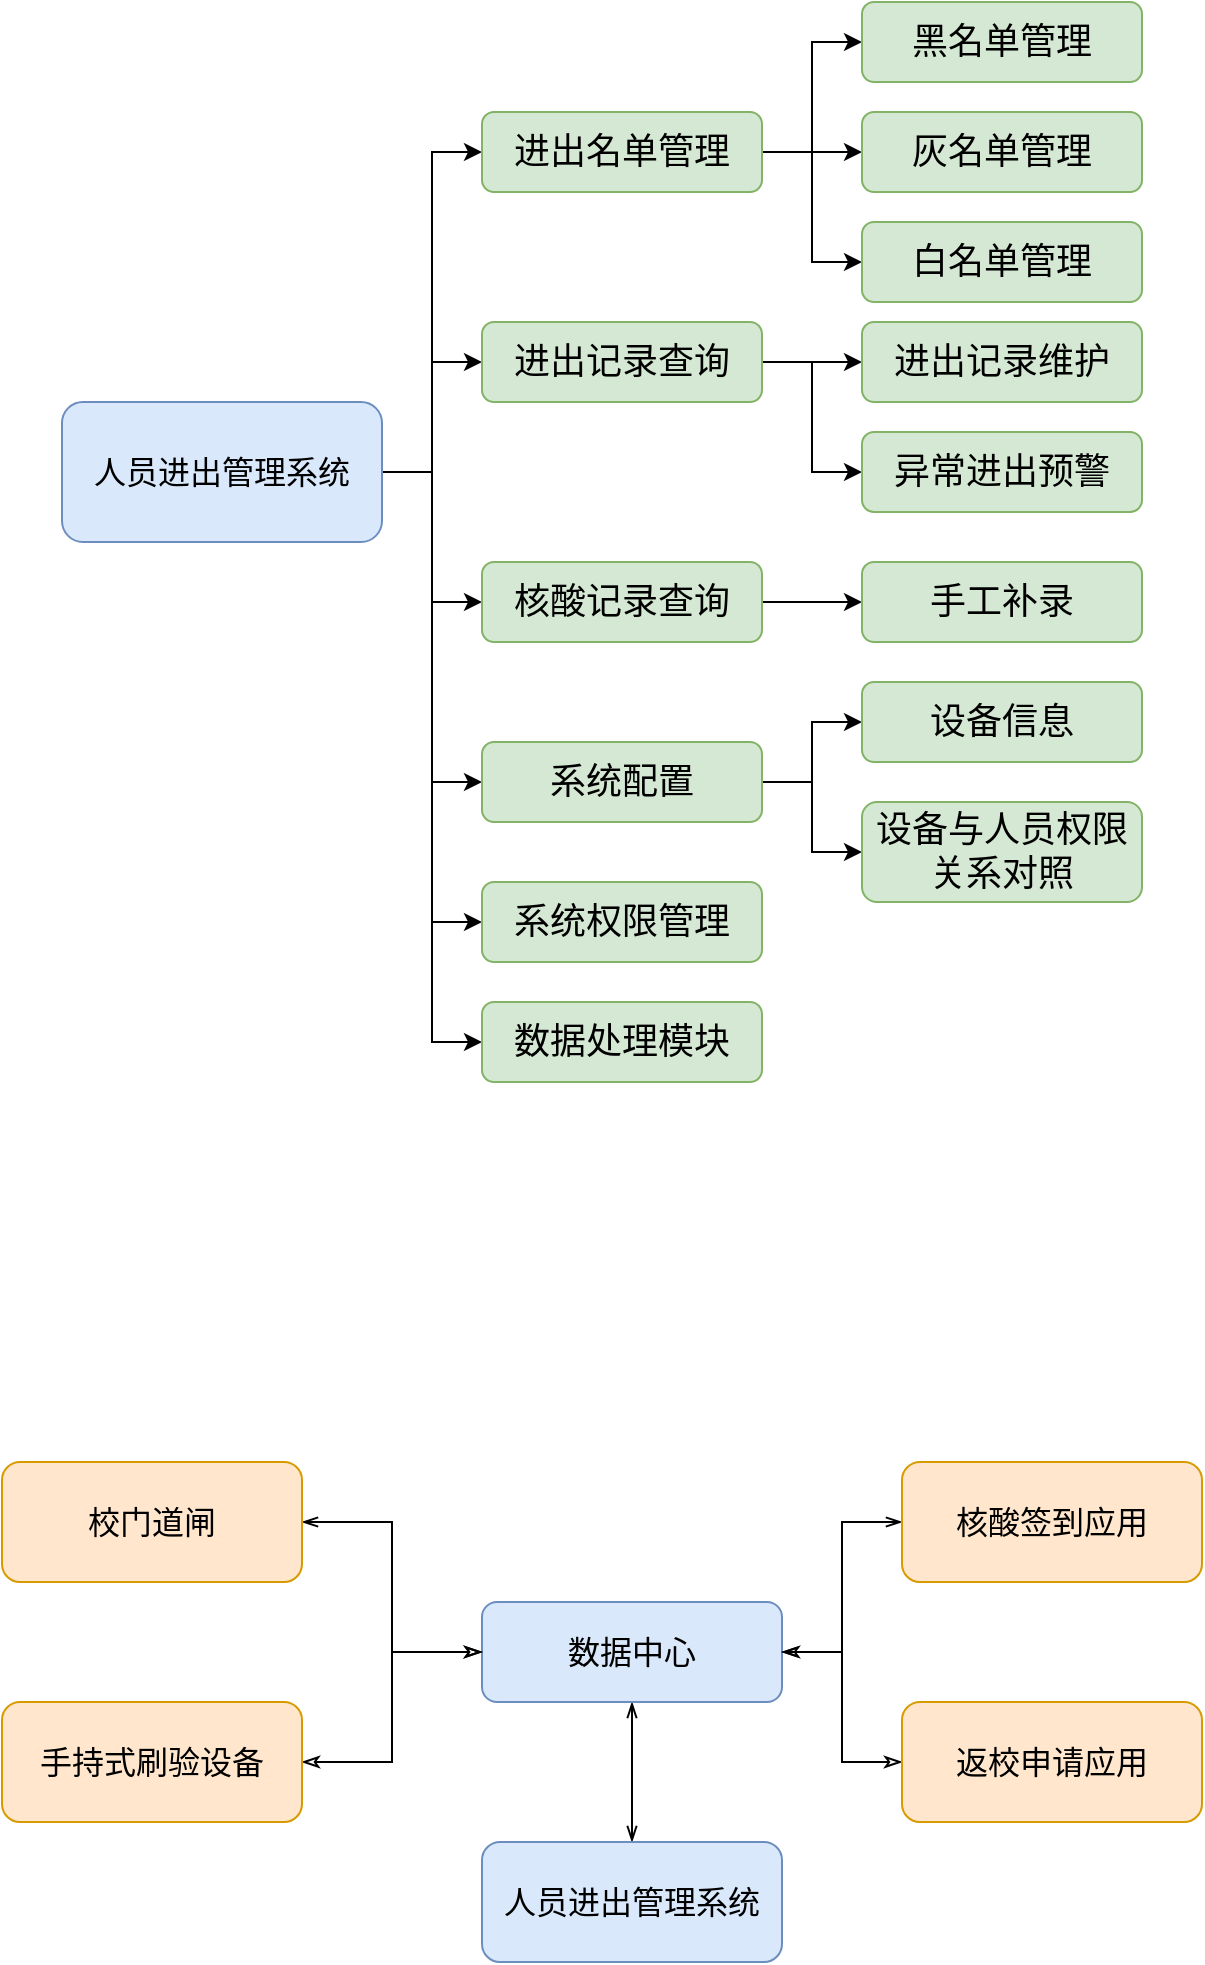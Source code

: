 <mxfile version="17.4.4" type="github">
  <diagram id="9vjwfqeA_DVdZ4IVt9qL" name="Page-1">
    <mxGraphModel dx="1038" dy="1748" grid="1" gridSize="10" guides="1" tooltips="1" connect="1" arrows="1" fold="1" page="1" pageScale="1" pageWidth="827" pageHeight="1169" math="0" shadow="0">
      <root>
        <mxCell id="0" />
        <mxCell id="1" parent="0" />
        <mxCell id="mTRX2ACm2MRmk_OSoDYx-10" style="edgeStyle=orthogonalEdgeStyle;rounded=0;orthogonalLoop=1;jettySize=auto;html=1;exitX=1;exitY=0.5;exitDx=0;exitDy=0;entryX=0;entryY=0.5;entryDx=0;entryDy=0;fontSize=18;" parent="1" source="mTRX2ACm2MRmk_OSoDYx-2" target="mTRX2ACm2MRmk_OSoDYx-3" edge="1">
          <mxGeometry relative="1" as="geometry" />
        </mxCell>
        <mxCell id="mTRX2ACm2MRmk_OSoDYx-11" style="edgeStyle=orthogonalEdgeStyle;rounded=0;orthogonalLoop=1;jettySize=auto;html=1;exitX=1;exitY=0.5;exitDx=0;exitDy=0;entryX=0;entryY=0.5;entryDx=0;entryDy=0;fontSize=18;" parent="1" source="mTRX2ACm2MRmk_OSoDYx-2" target="mTRX2ACm2MRmk_OSoDYx-5" edge="1">
          <mxGeometry relative="1" as="geometry" />
        </mxCell>
        <mxCell id="mTRX2ACm2MRmk_OSoDYx-12" style="edgeStyle=orthogonalEdgeStyle;rounded=0;orthogonalLoop=1;jettySize=auto;html=1;exitX=1;exitY=0.5;exitDx=0;exitDy=0;entryX=0;entryY=0.5;entryDx=0;entryDy=0;fontSize=18;" parent="1" source="mTRX2ACm2MRmk_OSoDYx-2" target="mTRX2ACm2MRmk_OSoDYx-6" edge="1">
          <mxGeometry relative="1" as="geometry" />
        </mxCell>
        <mxCell id="mTRX2ACm2MRmk_OSoDYx-22" style="edgeStyle=orthogonalEdgeStyle;rounded=0;orthogonalLoop=1;jettySize=auto;html=1;exitX=1;exitY=0.5;exitDx=0;exitDy=0;entryX=0;entryY=0.5;entryDx=0;entryDy=0;fontSize=18;" parent="1" source="mTRX2ACm2MRmk_OSoDYx-2" target="mTRX2ACm2MRmk_OSoDYx-18" edge="1">
          <mxGeometry relative="1" as="geometry" />
        </mxCell>
        <mxCell id="mTRX2ACm2MRmk_OSoDYx-26" style="edgeStyle=orthogonalEdgeStyle;rounded=0;orthogonalLoop=1;jettySize=auto;html=1;exitX=1;exitY=0.5;exitDx=0;exitDy=0;entryX=0;entryY=0.5;entryDx=0;entryDy=0;fontSize=18;" parent="1" source="mTRX2ACm2MRmk_OSoDYx-2" target="mTRX2ACm2MRmk_OSoDYx-25" edge="1">
          <mxGeometry relative="1" as="geometry" />
        </mxCell>
        <mxCell id="qPYPx7OVyf8pasTDU_Wo-8" style="edgeStyle=orthogonalEdgeStyle;rounded=0;orthogonalLoop=1;jettySize=auto;html=1;exitX=1;exitY=0.5;exitDx=0;exitDy=0;entryX=0;entryY=0.5;entryDx=0;entryDy=0;" edge="1" parent="1" source="mTRX2ACm2MRmk_OSoDYx-2" target="qPYPx7OVyf8pasTDU_Wo-3">
          <mxGeometry relative="1" as="geometry" />
        </mxCell>
        <mxCell id="mTRX2ACm2MRmk_OSoDYx-2" value="人员进出管理系统" style="rounded=1;whiteSpace=wrap;html=1;fontSize=16;fillColor=#dae8fc;strokeColor=#6c8ebf;" parent="1" vertex="1">
          <mxGeometry x="130" y="-920" width="160" height="70" as="geometry" />
        </mxCell>
        <mxCell id="mTRX2ACm2MRmk_OSoDYx-17" style="edgeStyle=orthogonalEdgeStyle;rounded=0;orthogonalLoop=1;jettySize=auto;html=1;exitX=1;exitY=0.5;exitDx=0;exitDy=0;entryX=0;entryY=0.5;entryDx=0;entryDy=0;fontSize=18;" parent="1" source="mTRX2ACm2MRmk_OSoDYx-3" target="mTRX2ACm2MRmk_OSoDYx-4" edge="1">
          <mxGeometry relative="1" as="geometry" />
        </mxCell>
        <mxCell id="qPYPx7OVyf8pasTDU_Wo-2" style="edgeStyle=orthogonalEdgeStyle;rounded=0;orthogonalLoop=1;jettySize=auto;html=1;exitX=1;exitY=0.5;exitDx=0;exitDy=0;entryX=0;entryY=0.5;entryDx=0;entryDy=0;" edge="1" parent="1" source="mTRX2ACm2MRmk_OSoDYx-3" target="mTRX2ACm2MRmk_OSoDYx-20">
          <mxGeometry relative="1" as="geometry" />
        </mxCell>
        <mxCell id="mTRX2ACm2MRmk_OSoDYx-3" value="进出记录查询" style="rounded=1;whiteSpace=wrap;html=1;fontSize=18;fillColor=#d5e8d4;strokeColor=#82b366;" parent="1" vertex="1">
          <mxGeometry x="340" y="-960" width="140" height="40" as="geometry" />
        </mxCell>
        <mxCell id="mTRX2ACm2MRmk_OSoDYx-4" value="进出记录维护" style="rounded=1;whiteSpace=wrap;html=1;fontSize=18;fillColor=#d5e8d4;strokeColor=#82b366;" parent="1" vertex="1">
          <mxGeometry x="530" y="-960" width="140" height="40" as="geometry" />
        </mxCell>
        <mxCell id="mTRX2ACm2MRmk_OSoDYx-14" style="edgeStyle=orthogonalEdgeStyle;rounded=0;orthogonalLoop=1;jettySize=auto;html=1;exitX=1;exitY=0.5;exitDx=0;exitDy=0;entryX=0;entryY=0.5;entryDx=0;entryDy=0;fontSize=18;" parent="1" source="mTRX2ACm2MRmk_OSoDYx-5" target="mTRX2ACm2MRmk_OSoDYx-8" edge="1">
          <mxGeometry relative="1" as="geometry" />
        </mxCell>
        <mxCell id="mTRX2ACm2MRmk_OSoDYx-15" style="edgeStyle=orthogonalEdgeStyle;rounded=0;orthogonalLoop=1;jettySize=auto;html=1;exitX=1;exitY=0.5;exitDx=0;exitDy=0;entryX=0;entryY=0.5;entryDx=0;entryDy=0;fontSize=18;" parent="1" source="mTRX2ACm2MRmk_OSoDYx-5" target="mTRX2ACm2MRmk_OSoDYx-7" edge="1">
          <mxGeometry relative="1" as="geometry" />
        </mxCell>
        <mxCell id="mTRX2ACm2MRmk_OSoDYx-16" style="edgeStyle=orthogonalEdgeStyle;rounded=0;orthogonalLoop=1;jettySize=auto;html=1;exitX=1;exitY=0.5;exitDx=0;exitDy=0;entryX=0;entryY=0.5;entryDx=0;entryDy=0;fontSize=18;" parent="1" source="mTRX2ACm2MRmk_OSoDYx-5" target="mTRX2ACm2MRmk_OSoDYx-9" edge="1">
          <mxGeometry relative="1" as="geometry" />
        </mxCell>
        <mxCell id="mTRX2ACm2MRmk_OSoDYx-5" value="进出名单管理" style="rounded=1;whiteSpace=wrap;html=1;fontSize=18;fillColor=#d5e8d4;strokeColor=#82b366;" parent="1" vertex="1">
          <mxGeometry x="340" y="-1065" width="140" height="40" as="geometry" />
        </mxCell>
        <mxCell id="mTRX2ACm2MRmk_OSoDYx-6" value="系统权限管理" style="rounded=1;whiteSpace=wrap;html=1;fontSize=18;fillColor=#d5e8d4;strokeColor=#82b366;" parent="1" vertex="1">
          <mxGeometry x="340" y="-680" width="140" height="40" as="geometry" />
        </mxCell>
        <mxCell id="mTRX2ACm2MRmk_OSoDYx-7" value="黑名单管理" style="rounded=1;whiteSpace=wrap;html=1;fontSize=18;fillColor=#d5e8d4;strokeColor=#82b366;" parent="1" vertex="1">
          <mxGeometry x="530" y="-1120" width="140" height="40" as="geometry" />
        </mxCell>
        <mxCell id="mTRX2ACm2MRmk_OSoDYx-8" value="灰名单管理" style="rounded=1;whiteSpace=wrap;html=1;fontSize=18;fillColor=#d5e8d4;strokeColor=#82b366;" parent="1" vertex="1">
          <mxGeometry x="530" y="-1065" width="140" height="40" as="geometry" />
        </mxCell>
        <mxCell id="mTRX2ACm2MRmk_OSoDYx-9" value="白名单管理" style="rounded=1;whiteSpace=wrap;html=1;fontSize=18;fillColor=#d5e8d4;strokeColor=#82b366;" parent="1" vertex="1">
          <mxGeometry x="530" y="-1010" width="140" height="40" as="geometry" />
        </mxCell>
        <mxCell id="mTRX2ACm2MRmk_OSoDYx-23" style="edgeStyle=orthogonalEdgeStyle;rounded=0;orthogonalLoop=1;jettySize=auto;html=1;exitX=1;exitY=0.5;exitDx=0;exitDy=0;entryX=0;entryY=0.5;entryDx=0;entryDy=0;fontSize=18;" parent="1" source="mTRX2ACm2MRmk_OSoDYx-18" target="mTRX2ACm2MRmk_OSoDYx-21" edge="1">
          <mxGeometry relative="1" as="geometry" />
        </mxCell>
        <mxCell id="mTRX2ACm2MRmk_OSoDYx-18" value="核酸记录查询" style="rounded=1;whiteSpace=wrap;html=1;fontSize=18;fillColor=#d5e8d4;strokeColor=#82b366;" parent="1" vertex="1">
          <mxGeometry x="340" y="-840" width="140" height="40" as="geometry" />
        </mxCell>
        <mxCell id="mTRX2ACm2MRmk_OSoDYx-20" value="异常进出预警" style="rounded=1;whiteSpace=wrap;html=1;fontSize=18;fillColor=#d5e8d4;strokeColor=#82b366;" parent="1" vertex="1">
          <mxGeometry x="530" y="-905" width="140" height="40" as="geometry" />
        </mxCell>
        <mxCell id="mTRX2ACm2MRmk_OSoDYx-21" value="手工补录" style="rounded=1;whiteSpace=wrap;html=1;fontSize=18;fillColor=#d5e8d4;strokeColor=#82b366;" parent="1" vertex="1">
          <mxGeometry x="530" y="-840" width="140" height="40" as="geometry" />
        </mxCell>
        <mxCell id="mTRX2ACm2MRmk_OSoDYx-25" value="数据处理模块" style="rounded=1;whiteSpace=wrap;html=1;fontSize=18;fillColor=#d5e8d4;strokeColor=#82b366;" parent="1" vertex="1">
          <mxGeometry x="340" y="-620" width="140" height="40" as="geometry" />
        </mxCell>
        <mxCell id="mTRX2ACm2MRmk_OSoDYx-36" value="" style="edgeStyle=orthogonalEdgeStyle;rounded=0;orthogonalLoop=1;jettySize=auto;html=1;fontSize=18;endArrow=openThin;endFill=0;startArrow=openThin;startFill=0;" parent="1" source="mTRX2ACm2MRmk_OSoDYx-28" target="mTRX2ACm2MRmk_OSoDYx-29" edge="1">
          <mxGeometry relative="1" as="geometry" />
        </mxCell>
        <mxCell id="mTRX2ACm2MRmk_OSoDYx-28" value="人员进出管理系统" style="rounded=1;whiteSpace=wrap;html=1;fontSize=16;fillColor=#dae8fc;strokeColor=#6c8ebf;" parent="1" vertex="1">
          <mxGeometry x="340" y="-200" width="150" height="60" as="geometry" />
        </mxCell>
        <mxCell id="mTRX2ACm2MRmk_OSoDYx-29" value="数据中心" style="rounded=1;whiteSpace=wrap;html=1;fontSize=16;fillColor=#dae8fc;strokeColor=#6c8ebf;" parent="1" vertex="1">
          <mxGeometry x="340" y="-320" width="150" height="50" as="geometry" />
        </mxCell>
        <mxCell id="mTRX2ACm2MRmk_OSoDYx-33" style="edgeStyle=orthogonalEdgeStyle;rounded=0;orthogonalLoop=1;jettySize=auto;html=1;exitX=1;exitY=0.5;exitDx=0;exitDy=0;entryX=0;entryY=0.5;entryDx=0;entryDy=0;fontSize=18;endArrow=classicThin;endFill=0;startArrow=openThin;startFill=0;" parent="1" source="mTRX2ACm2MRmk_OSoDYx-30" target="mTRX2ACm2MRmk_OSoDYx-29" edge="1">
          <mxGeometry relative="1" as="geometry" />
        </mxCell>
        <mxCell id="mTRX2ACm2MRmk_OSoDYx-30" value="校门道闸" style="rounded=1;whiteSpace=wrap;html=1;fontSize=16;fillColor=#ffe6cc;strokeColor=#d79b00;" parent="1" vertex="1">
          <mxGeometry x="100" y="-390" width="150" height="60" as="geometry" />
        </mxCell>
        <mxCell id="mTRX2ACm2MRmk_OSoDYx-34" style="edgeStyle=orthogonalEdgeStyle;rounded=0;orthogonalLoop=1;jettySize=auto;html=1;exitX=1;exitY=0.5;exitDx=0;exitDy=0;entryX=0;entryY=0.5;entryDx=0;entryDy=0;fontSize=18;endArrow=classicThin;endFill=0;startArrow=classicThin;startFill=0;" parent="1" source="mTRX2ACm2MRmk_OSoDYx-31" target="mTRX2ACm2MRmk_OSoDYx-29" edge="1">
          <mxGeometry relative="1" as="geometry" />
        </mxCell>
        <mxCell id="mTRX2ACm2MRmk_OSoDYx-31" value="手持式刷验设备" style="rounded=1;whiteSpace=wrap;html=1;fontSize=16;fillColor=#ffe6cc;strokeColor=#d79b00;" parent="1" vertex="1">
          <mxGeometry x="100" y="-270" width="150" height="60" as="geometry" />
        </mxCell>
        <mxCell id="mTRX2ACm2MRmk_OSoDYx-35" style="edgeStyle=orthogonalEdgeStyle;rounded=0;orthogonalLoop=1;jettySize=auto;html=1;exitX=0;exitY=0.5;exitDx=0;exitDy=0;entryX=1;entryY=0.5;entryDx=0;entryDy=0;fontSize=18;endArrow=openThin;endFill=0;startArrow=openThin;startFill=0;" parent="1" source="mTRX2ACm2MRmk_OSoDYx-32" target="mTRX2ACm2MRmk_OSoDYx-29" edge="1">
          <mxGeometry relative="1" as="geometry" />
        </mxCell>
        <mxCell id="mTRX2ACm2MRmk_OSoDYx-32" value="核酸签到应用" style="rounded=1;whiteSpace=wrap;html=1;fontSize=16;fillColor=#ffe6cc;strokeColor=#d79b00;" parent="1" vertex="1">
          <mxGeometry x="550" y="-390" width="150" height="60" as="geometry" />
        </mxCell>
        <mxCell id="mTRX2ACm2MRmk_OSoDYx-38" style="edgeStyle=orthogonalEdgeStyle;rounded=0;orthogonalLoop=1;jettySize=auto;html=1;exitX=0;exitY=0.5;exitDx=0;exitDy=0;entryX=1;entryY=0.5;entryDx=0;entryDy=0;fontSize=18;startArrow=classicThin;startFill=0;endArrow=classicThin;endFill=0;" parent="1" source="mTRX2ACm2MRmk_OSoDYx-37" target="mTRX2ACm2MRmk_OSoDYx-29" edge="1">
          <mxGeometry relative="1" as="geometry" />
        </mxCell>
        <mxCell id="mTRX2ACm2MRmk_OSoDYx-37" value="返校申请应用" style="rounded=1;whiteSpace=wrap;html=1;fontSize=16;fillColor=#ffe6cc;strokeColor=#d79b00;" parent="1" vertex="1">
          <mxGeometry x="550" y="-270" width="150" height="60" as="geometry" />
        </mxCell>
        <mxCell id="qPYPx7OVyf8pasTDU_Wo-6" style="edgeStyle=orthogonalEdgeStyle;rounded=0;orthogonalLoop=1;jettySize=auto;html=1;exitX=1;exitY=0.5;exitDx=0;exitDy=0;entryX=0;entryY=0.5;entryDx=0;entryDy=0;" edge="1" parent="1" source="qPYPx7OVyf8pasTDU_Wo-3" target="qPYPx7OVyf8pasTDU_Wo-5">
          <mxGeometry relative="1" as="geometry" />
        </mxCell>
        <mxCell id="qPYPx7OVyf8pasTDU_Wo-7" style="edgeStyle=orthogonalEdgeStyle;rounded=0;orthogonalLoop=1;jettySize=auto;html=1;exitX=1;exitY=0.5;exitDx=0;exitDy=0;entryX=0;entryY=0.5;entryDx=0;entryDy=0;" edge="1" parent="1" source="qPYPx7OVyf8pasTDU_Wo-3" target="qPYPx7OVyf8pasTDU_Wo-4">
          <mxGeometry relative="1" as="geometry" />
        </mxCell>
        <mxCell id="qPYPx7OVyf8pasTDU_Wo-3" value="系统配置" style="rounded=1;whiteSpace=wrap;html=1;fontSize=18;fillColor=#d5e8d4;strokeColor=#82b366;" vertex="1" parent="1">
          <mxGeometry x="340" y="-750" width="140" height="40" as="geometry" />
        </mxCell>
        <mxCell id="qPYPx7OVyf8pasTDU_Wo-4" value="设备与人员权限关系对照" style="rounded=1;whiteSpace=wrap;html=1;fontSize=18;fillColor=#d5e8d4;strokeColor=#82b366;" vertex="1" parent="1">
          <mxGeometry x="530" y="-720" width="140" height="50" as="geometry" />
        </mxCell>
        <mxCell id="qPYPx7OVyf8pasTDU_Wo-5" value="设备信息" style="rounded=1;whiteSpace=wrap;html=1;fontSize=18;fillColor=#d5e8d4;strokeColor=#82b366;" vertex="1" parent="1">
          <mxGeometry x="530" y="-780" width="140" height="40" as="geometry" />
        </mxCell>
      </root>
    </mxGraphModel>
  </diagram>
</mxfile>
